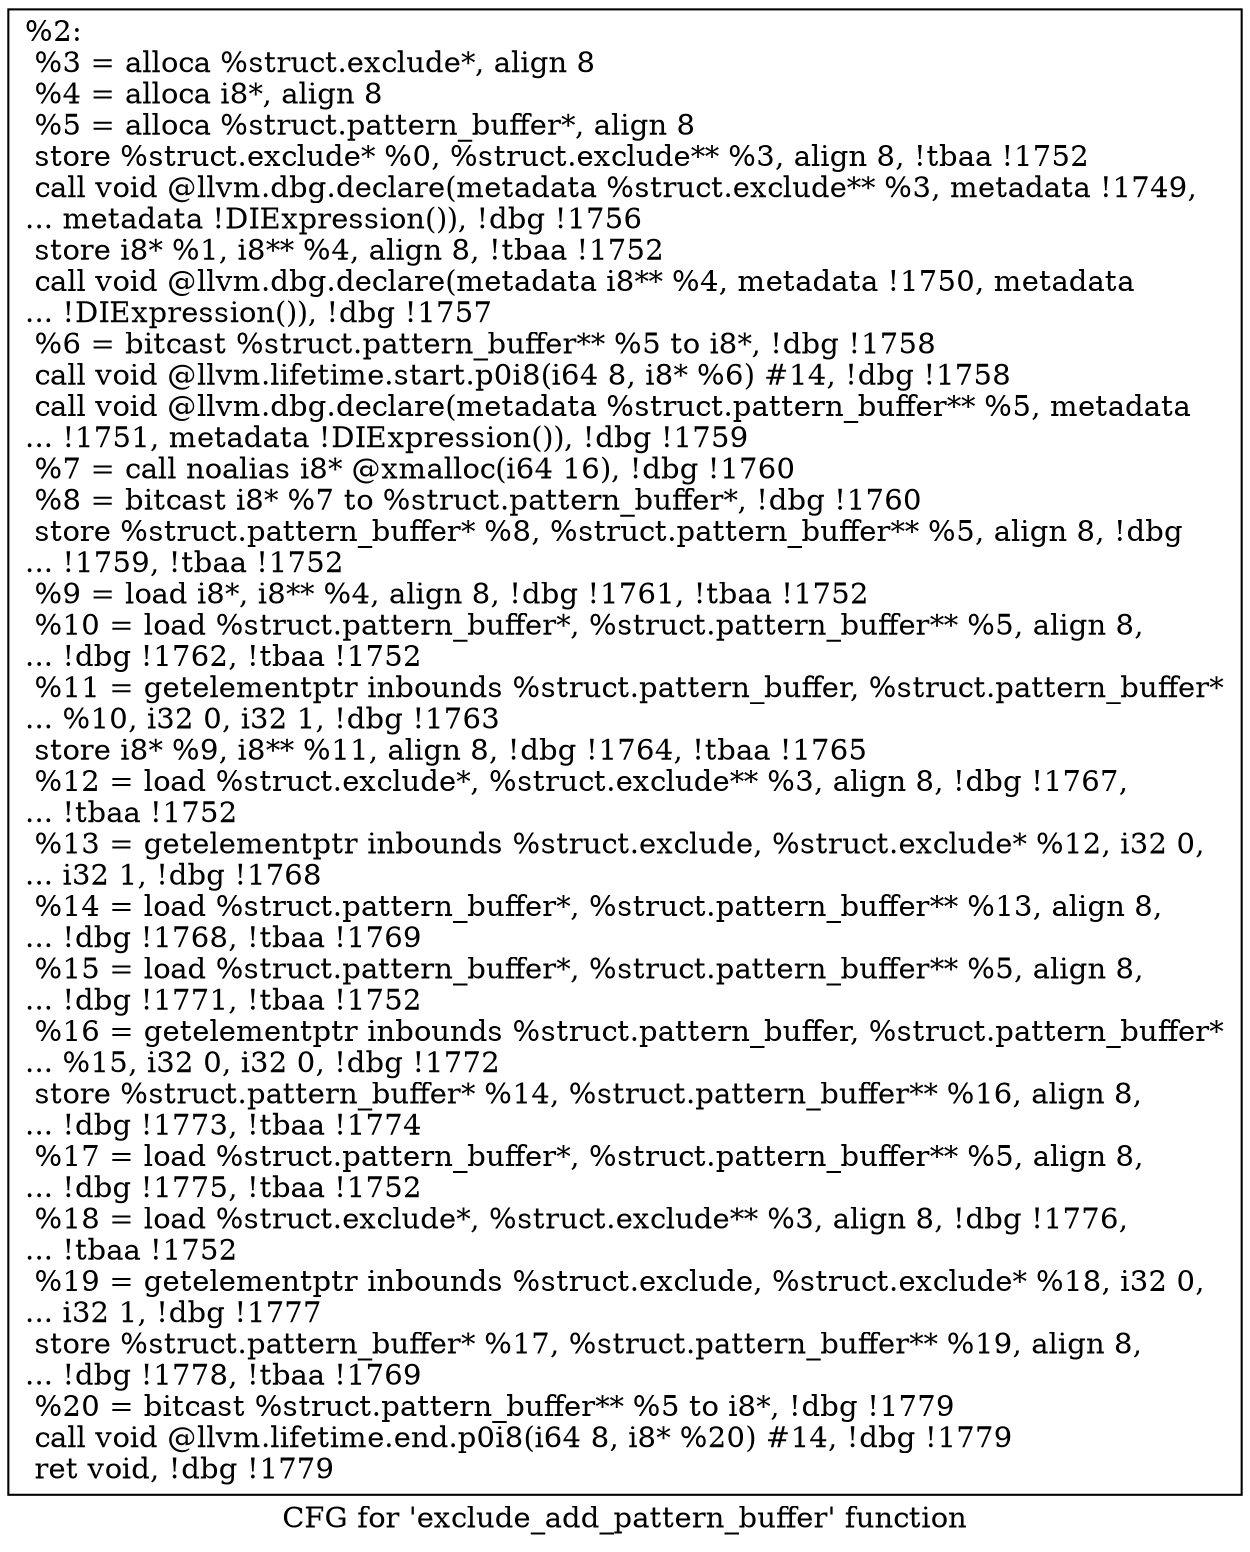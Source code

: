digraph "CFG for 'exclude_add_pattern_buffer' function" {
	label="CFG for 'exclude_add_pattern_buffer' function";

	Node0x2884420 [shape=record,label="{%2:\l  %3 = alloca %struct.exclude*, align 8\l  %4 = alloca i8*, align 8\l  %5 = alloca %struct.pattern_buffer*, align 8\l  store %struct.exclude* %0, %struct.exclude** %3, align 8, !tbaa !1752\l  call void @llvm.dbg.declare(metadata %struct.exclude** %3, metadata !1749,\l... metadata !DIExpression()), !dbg !1756\l  store i8* %1, i8** %4, align 8, !tbaa !1752\l  call void @llvm.dbg.declare(metadata i8** %4, metadata !1750, metadata\l... !DIExpression()), !dbg !1757\l  %6 = bitcast %struct.pattern_buffer** %5 to i8*, !dbg !1758\l  call void @llvm.lifetime.start.p0i8(i64 8, i8* %6) #14, !dbg !1758\l  call void @llvm.dbg.declare(metadata %struct.pattern_buffer** %5, metadata\l... !1751, metadata !DIExpression()), !dbg !1759\l  %7 = call noalias i8* @xmalloc(i64 16), !dbg !1760\l  %8 = bitcast i8* %7 to %struct.pattern_buffer*, !dbg !1760\l  store %struct.pattern_buffer* %8, %struct.pattern_buffer** %5, align 8, !dbg\l... !1759, !tbaa !1752\l  %9 = load i8*, i8** %4, align 8, !dbg !1761, !tbaa !1752\l  %10 = load %struct.pattern_buffer*, %struct.pattern_buffer** %5, align 8,\l... !dbg !1762, !tbaa !1752\l  %11 = getelementptr inbounds %struct.pattern_buffer, %struct.pattern_buffer*\l... %10, i32 0, i32 1, !dbg !1763\l  store i8* %9, i8** %11, align 8, !dbg !1764, !tbaa !1765\l  %12 = load %struct.exclude*, %struct.exclude** %3, align 8, !dbg !1767,\l... !tbaa !1752\l  %13 = getelementptr inbounds %struct.exclude, %struct.exclude* %12, i32 0,\l... i32 1, !dbg !1768\l  %14 = load %struct.pattern_buffer*, %struct.pattern_buffer** %13, align 8,\l... !dbg !1768, !tbaa !1769\l  %15 = load %struct.pattern_buffer*, %struct.pattern_buffer** %5, align 8,\l... !dbg !1771, !tbaa !1752\l  %16 = getelementptr inbounds %struct.pattern_buffer, %struct.pattern_buffer*\l... %15, i32 0, i32 0, !dbg !1772\l  store %struct.pattern_buffer* %14, %struct.pattern_buffer** %16, align 8,\l... !dbg !1773, !tbaa !1774\l  %17 = load %struct.pattern_buffer*, %struct.pattern_buffer** %5, align 8,\l... !dbg !1775, !tbaa !1752\l  %18 = load %struct.exclude*, %struct.exclude** %3, align 8, !dbg !1776,\l... !tbaa !1752\l  %19 = getelementptr inbounds %struct.exclude, %struct.exclude* %18, i32 0,\l... i32 1, !dbg !1777\l  store %struct.pattern_buffer* %17, %struct.pattern_buffer** %19, align 8,\l... !dbg !1778, !tbaa !1769\l  %20 = bitcast %struct.pattern_buffer** %5 to i8*, !dbg !1779\l  call void @llvm.lifetime.end.p0i8(i64 8, i8* %20) #14, !dbg !1779\l  ret void, !dbg !1779\l}"];
}
